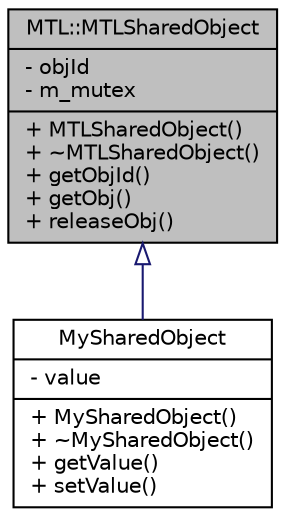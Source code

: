 digraph "MTL::MTLSharedObject"
{
 // LATEX_PDF_SIZE
  edge [fontname="Helvetica",fontsize="10",labelfontname="Helvetica",labelfontsize="10"];
  node [fontname="Helvetica",fontsize="10",shape=record];
  Node1 [label="{MTL::MTLSharedObject\n|- objId\l- m_mutex\l|+ MTLSharedObject()\l+ ~MTLSharedObject()\l+ getObjId()\l+ getObj()\l+ releaseObj()\l}",height=0.2,width=0.4,color="black", fillcolor="grey75", style="filled", fontcolor="black",tooltip="Class that implements a shared object."];
  Node1 -> Node2 [dir="back",color="midnightblue",fontsize="10",style="solid",arrowtail="onormal",fontname="Helvetica"];
  Node2 [label="{MySharedObject\n|- value\l|+ MySharedObject()\l+ ~MySharedObject()\l+ getValue()\l+ setValue()\l}",height=0.2,width=0.4,color="black", fillcolor="white", style="filled",URL="$dd/d97/classMySharedObject.html",tooltip=" "];
}
